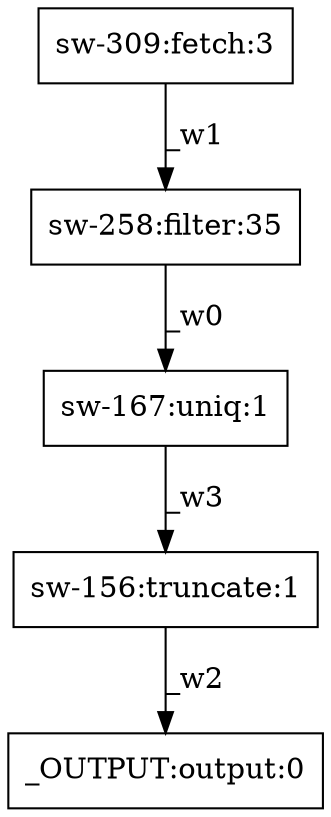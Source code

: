 digraph test1 { node [shape=box] "_OUTPUT" [label="_OUTPUT:output:0"];"sw-156" [label="sw-156:truncate:1"];"sw-309" [label="sw-309:fetch:3"];"sw-258" [label="sw-258:filter:35"];"sw-167" [label="sw-167:uniq:1"];"sw-258" -> "sw-167" [label="_w0"];"sw-309" -> "sw-258" [label="_w1"];"sw-156" -> "_OUTPUT" [label="_w2"];"sw-167" -> "sw-156" [label="_w3"];}